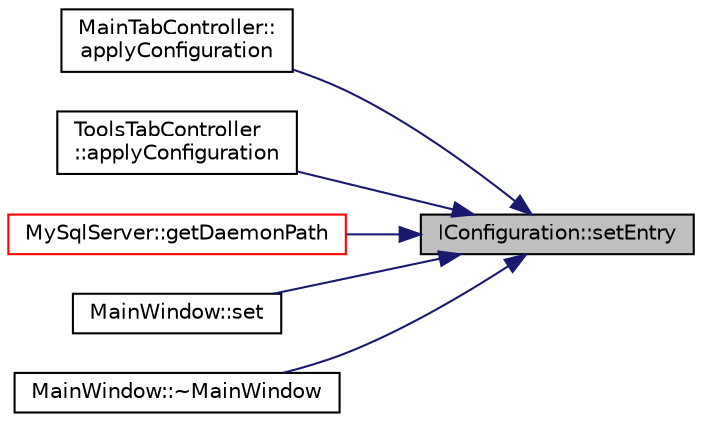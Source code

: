 digraph "IConfiguration::setEntry"
{
 // LATEX_PDF_SIZE
  edge [fontname="Helvetica",fontsize="10",labelfontname="Helvetica",labelfontsize="10"];
  node [fontname="Helvetica",fontsize="10",shape=record];
  rankdir="RL";
  Node1 [label="IConfiguration::setEntry",height=0.2,width=0.4,color="black", fillcolor="grey75", style="filled", fontcolor="black",tooltip=" "];
  Node1 -> Node2 [dir="back",color="midnightblue",fontsize="10",style="solid",fontname="Helvetica"];
  Node2 [label="MainTabController::\lapplyConfiguration",height=0.2,width=0.4,color="black", fillcolor="white", style="filled",URL="$class_main_tab_controller.html#a056d99c447a6ba78d02a17f991de8da5",tooltip=" "];
  Node1 -> Node3 [dir="back",color="midnightblue",fontsize="10",style="solid",fontname="Helvetica"];
  Node3 [label="ToolsTabController\l::applyConfiguration",height=0.2,width=0.4,color="black", fillcolor="white", style="filled",URL="$class_tools_tab_controller.html#a5cec9e3d8f40487380000943d5d91616",tooltip=" "];
  Node1 -> Node4 [dir="back",color="midnightblue",fontsize="10",style="solid",fontname="Helvetica"];
  Node4 [label="MySqlServer::getDaemonPath",height=0.2,width=0.4,color="red", fillcolor="white", style="filled",URL="$class_my_sql_server.html#a78c509c67fe9febe29d735d9a5115e03",tooltip=" "];
  Node1 -> Node6 [dir="back",color="midnightblue",fontsize="10",style="solid",fontname="Helvetica"];
  Node6 [label="MainWindow::set",height=0.2,width=0.4,color="black", fillcolor="white", style="filled",URL="$class_main_window.html#a324bf4dc935b55a376a182ea06f2e16d",tooltip=" "];
  Node1 -> Node7 [dir="back",color="midnightblue",fontsize="10",style="solid",fontname="Helvetica"];
  Node7 [label="MainWindow::~MainWindow",height=0.2,width=0.4,color="black", fillcolor="white", style="filled",URL="$class_main_window.html#ae98d00a93bc118200eeef9f9bba1dba7",tooltip=" "];
}
